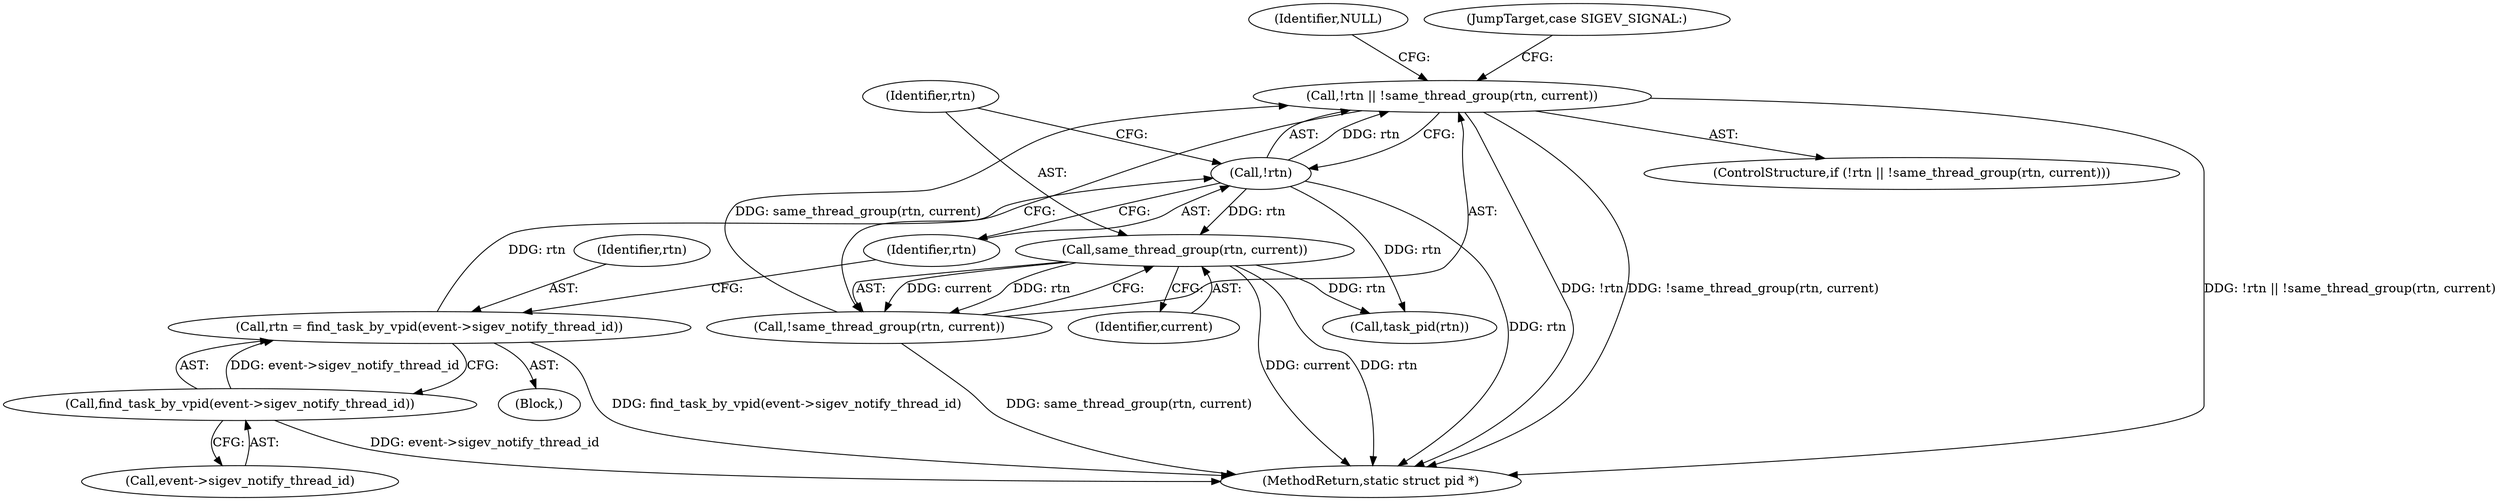 digraph "0_linux_cef31d9af908243421258f1df35a4a644604efbe_1@API" {
"1000124" [label="(Call,!rtn || !same_thread_group(rtn, current))"];
"1000125" [label="(Call,!rtn)"];
"1000117" [label="(Call,rtn = find_task_by_vpid(event->sigev_notify_thread_id))"];
"1000119" [label="(Call,find_task_by_vpid(event->sigev_notify_thread_id))"];
"1000127" [label="(Call,!same_thread_group(rtn, current))"];
"1000128" [label="(Call,same_thread_group(rtn, current))"];
"1000126" [label="(Identifier,rtn)"];
"1000117" [label="(Call,rtn = find_task_by_vpid(event->sigev_notify_thread_id))"];
"1000127" [label="(Call,!same_thread_group(rtn, current))"];
"1000118" [label="(Identifier,rtn)"];
"1000130" [label="(Identifier,current)"];
"1000129" [label="(Identifier,rtn)"];
"1000132" [label="(Identifier,NULL)"];
"1000125" [label="(Call,!rtn)"];
"1000119" [label="(Call,find_task_by_vpid(event->sigev_notify_thread_id))"];
"1000124" [label="(Call,!rtn || !same_thread_group(rtn, current))"];
"1000123" [label="(ControlStructure,if (!rtn || !same_thread_group(rtn, current)))"];
"1000156" [label="(MethodReturn,static struct pid *)"];
"1000128" [label="(Call,same_thread_group(rtn, current))"];
"1000120" [label="(Call,event->sigev_notify_thread_id)"];
"1000133" [label="(JumpTarget,case SIGEV_SIGNAL:)"];
"1000151" [label="(Call,task_pid(rtn))"];
"1000115" [label="(Block,)"];
"1000124" -> "1000123"  [label="AST: "];
"1000124" -> "1000125"  [label="CFG: "];
"1000124" -> "1000127"  [label="CFG: "];
"1000125" -> "1000124"  [label="AST: "];
"1000127" -> "1000124"  [label="AST: "];
"1000132" -> "1000124"  [label="CFG: "];
"1000133" -> "1000124"  [label="CFG: "];
"1000124" -> "1000156"  [label="DDG: !rtn"];
"1000124" -> "1000156"  [label="DDG: !same_thread_group(rtn, current)"];
"1000124" -> "1000156"  [label="DDG: !rtn || !same_thread_group(rtn, current)"];
"1000125" -> "1000124"  [label="DDG: rtn"];
"1000127" -> "1000124"  [label="DDG: same_thread_group(rtn, current)"];
"1000125" -> "1000126"  [label="CFG: "];
"1000126" -> "1000125"  [label="AST: "];
"1000129" -> "1000125"  [label="CFG: "];
"1000125" -> "1000156"  [label="DDG: rtn"];
"1000117" -> "1000125"  [label="DDG: rtn"];
"1000125" -> "1000128"  [label="DDG: rtn"];
"1000125" -> "1000151"  [label="DDG: rtn"];
"1000117" -> "1000115"  [label="AST: "];
"1000117" -> "1000119"  [label="CFG: "];
"1000118" -> "1000117"  [label="AST: "];
"1000119" -> "1000117"  [label="AST: "];
"1000126" -> "1000117"  [label="CFG: "];
"1000117" -> "1000156"  [label="DDG: find_task_by_vpid(event->sigev_notify_thread_id)"];
"1000119" -> "1000117"  [label="DDG: event->sigev_notify_thread_id"];
"1000119" -> "1000120"  [label="CFG: "];
"1000120" -> "1000119"  [label="AST: "];
"1000119" -> "1000156"  [label="DDG: event->sigev_notify_thread_id"];
"1000127" -> "1000128"  [label="CFG: "];
"1000128" -> "1000127"  [label="AST: "];
"1000127" -> "1000156"  [label="DDG: same_thread_group(rtn, current)"];
"1000128" -> "1000127"  [label="DDG: rtn"];
"1000128" -> "1000127"  [label="DDG: current"];
"1000128" -> "1000130"  [label="CFG: "];
"1000129" -> "1000128"  [label="AST: "];
"1000130" -> "1000128"  [label="AST: "];
"1000128" -> "1000156"  [label="DDG: current"];
"1000128" -> "1000156"  [label="DDG: rtn"];
"1000128" -> "1000151"  [label="DDG: rtn"];
}

